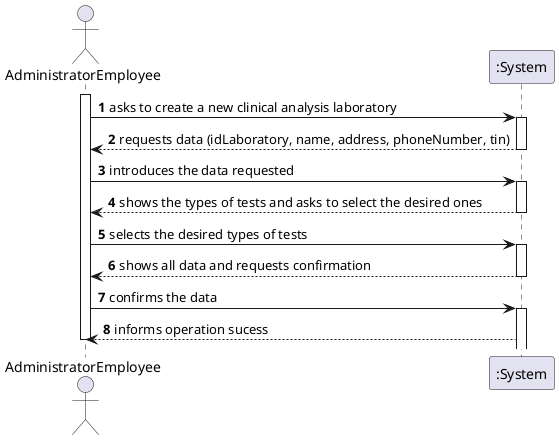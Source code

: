 @startuml
autonumber
actor "AdministratorEmployee" as AD

activate AD
AD -> ":System" : asks to create a new clinical analysis laboratory
activate ":System"

":System" --> AD : requests data (idLaboratory, name, address, phoneNumber, tin)
deactivate ":System"

AD -> ":System" : introduces the data requested
activate ":System"
":System" --> AD : shows the types of tests and asks to select the desired ones
deactivate ":System"

AD -> ":System" : selects the desired types of tests
activate ":System"
":System" --> AD : shows all data and requests confirmation
deactivate ":System"

AD -> ":System" : confirms the data
activate ":System"
":System" --> AD : informs operation sucess

deactivate AD

@enduml
